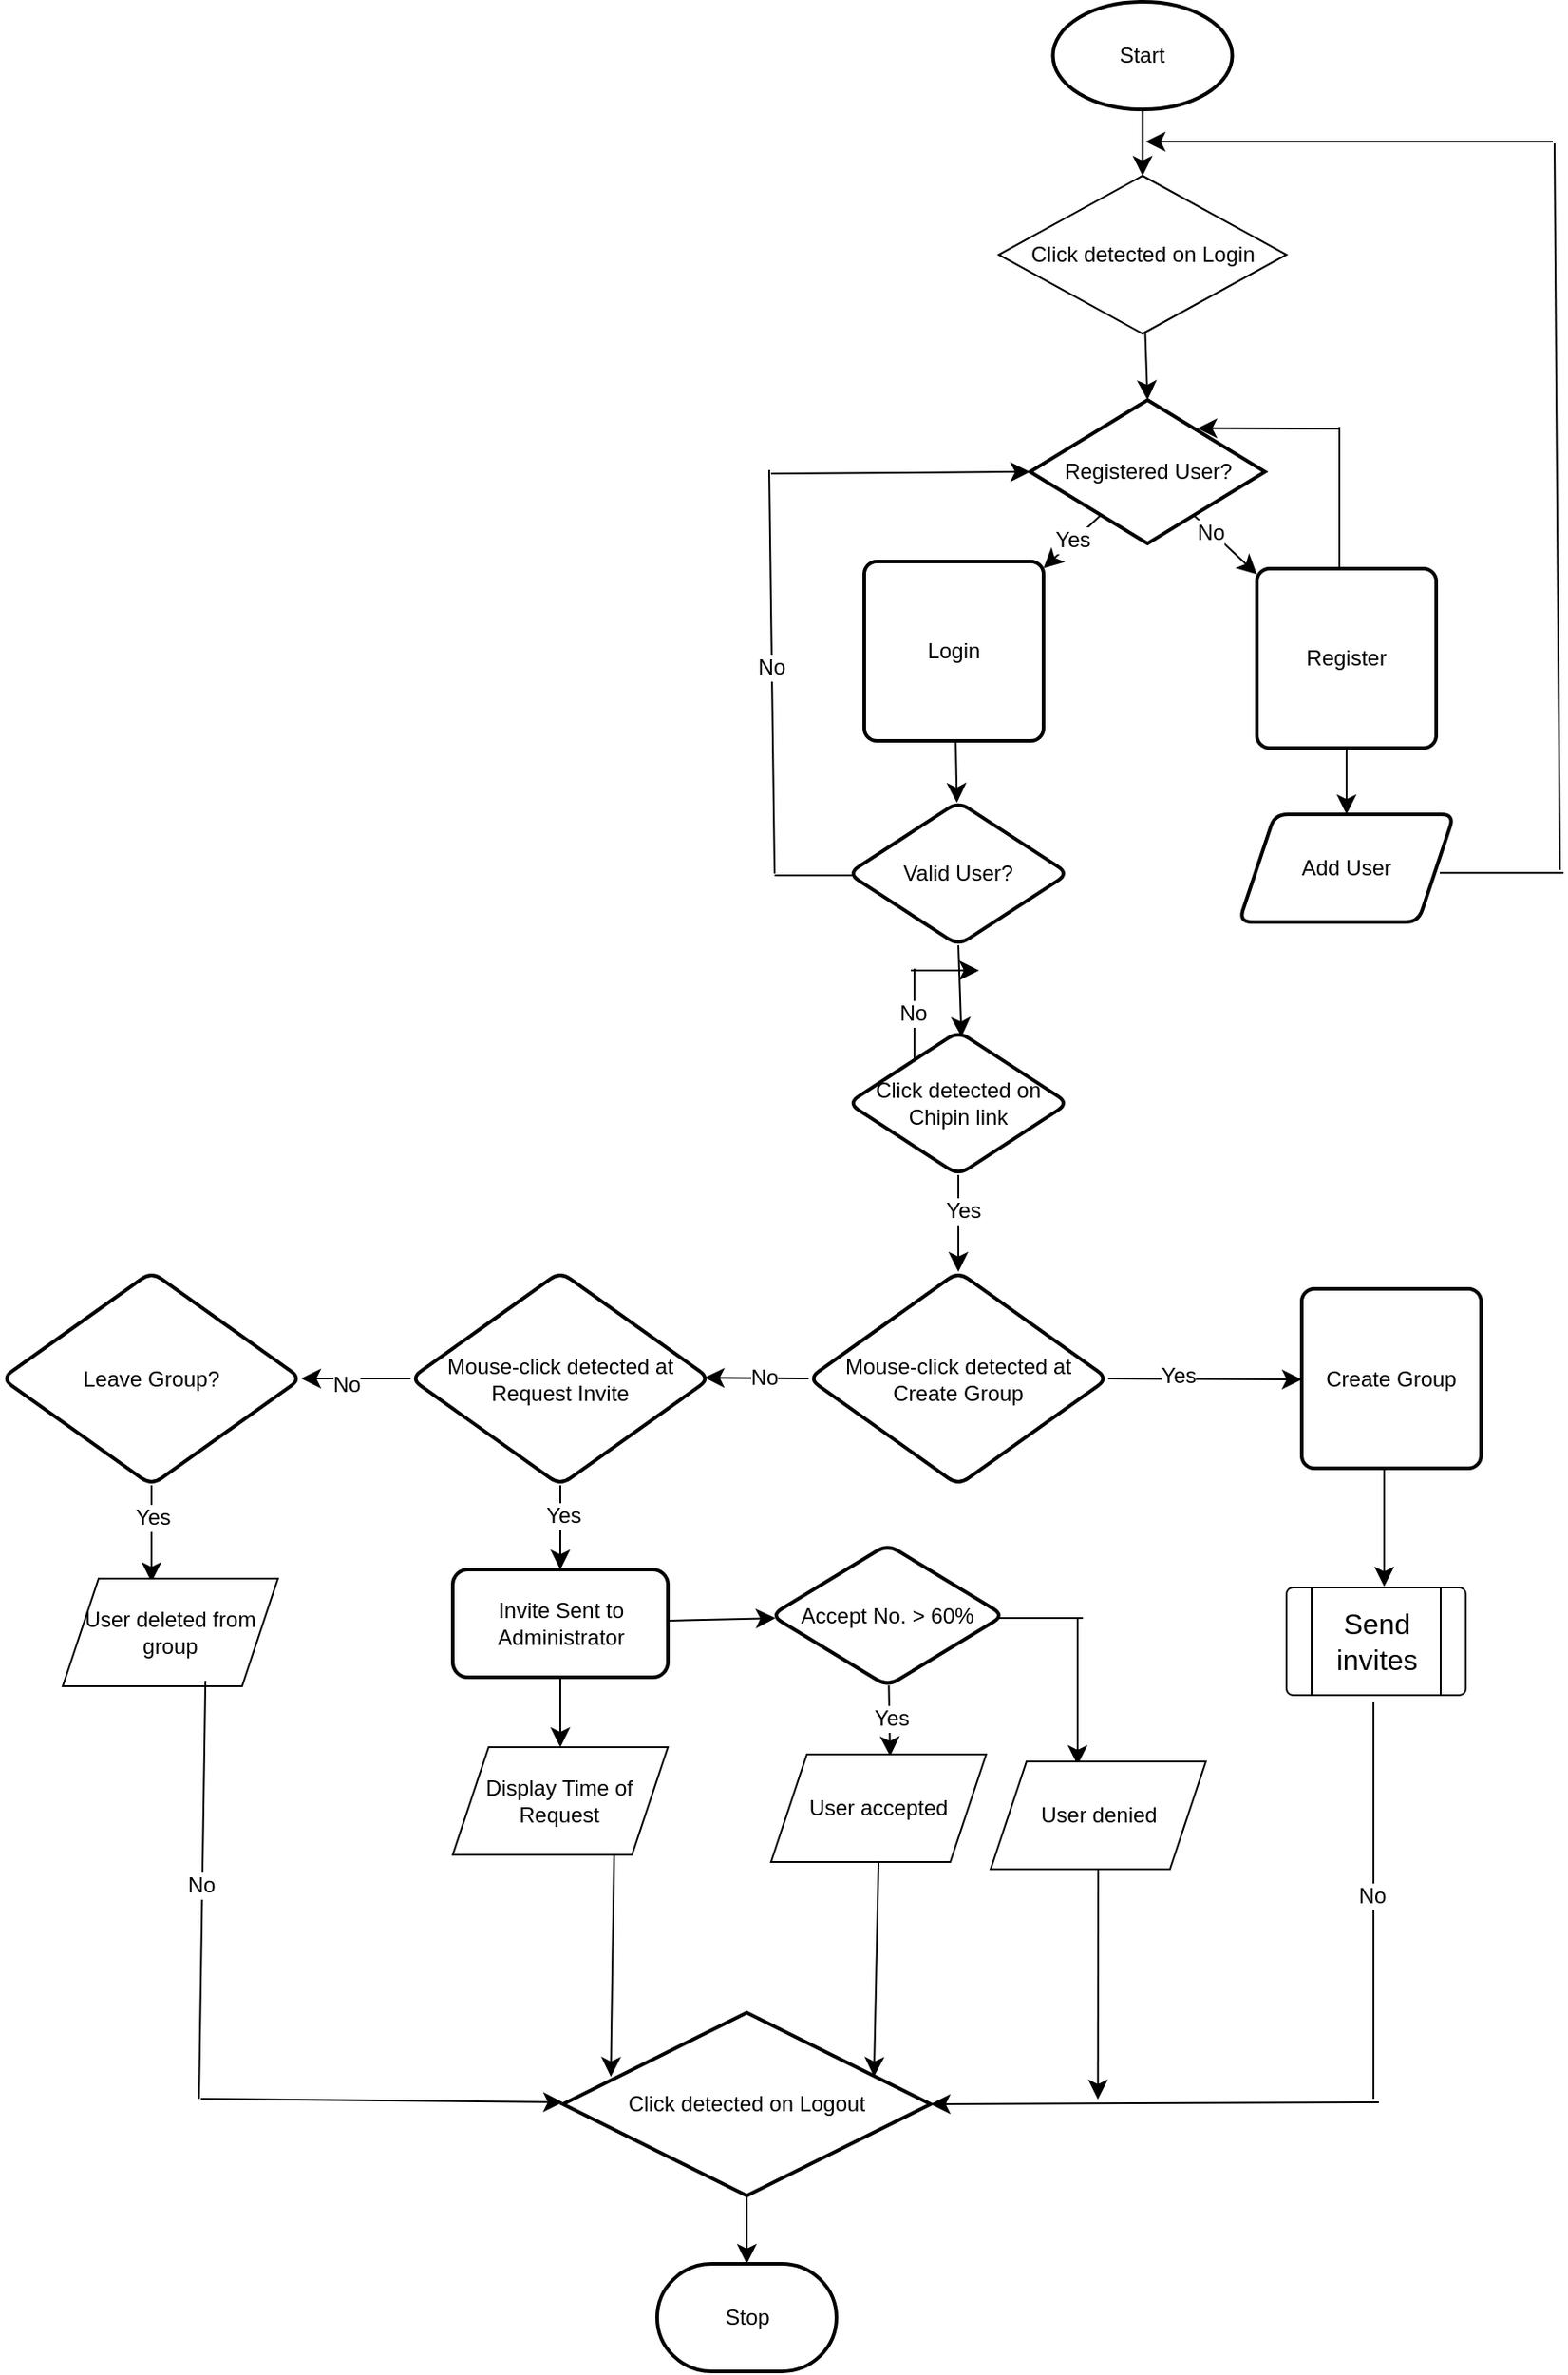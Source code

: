 <mxfile version="24.8.4">
  <diagram name="Page-1" id="xoQY6AT58NSAUzwIIvyx">
    <mxGraphModel dx="2164" dy="1710" grid="0" gridSize="10" guides="1" tooltips="1" connect="1" arrows="1" fold="1" page="0" pageScale="1" pageWidth="827" pageHeight="1169" math="0" shadow="0">
      <root>
        <mxCell id="0" />
        <mxCell id="1" parent="0" />
        <mxCell id="DNIN0D4Mk8S4rCJwx-q6-46" style="edgeStyle=none;curved=1;rounded=0;orthogonalLoop=1;jettySize=auto;html=1;exitX=0.5;exitY=1;exitDx=0;exitDy=0;exitPerimeter=0;fontSize=12;startSize=8;endSize=8;entryX=0.5;entryY=0;entryDx=0;entryDy=0;" edge="1" parent="1" target="DNIN0D4Mk8S4rCJwx-q6-47">
          <mxGeometry relative="1" as="geometry">
            <mxPoint x="131" y="-20" as="targetPoint" />
            <mxPoint x="131.25" y="-93.0" as="sourcePoint" />
          </mxGeometry>
        </mxCell>
        <mxCell id="DNIN0D4Mk8S4rCJwx-q6-9" style="edgeStyle=none;curved=1;rounded=0;orthogonalLoop=1;jettySize=auto;html=1;fontSize=12;startSize=8;endSize=8;" edge="1" parent="1" source="DNIN0D4Mk8S4rCJwx-q6-6" target="DNIN0D4Mk8S4rCJwx-q6-10">
          <mxGeometry relative="1" as="geometry">
            <mxPoint x="14" y="109" as="targetPoint" />
          </mxGeometry>
        </mxCell>
        <mxCell id="DNIN0D4Mk8S4rCJwx-q6-11" value="Yes" style="edgeLabel;html=1;align=center;verticalAlign=middle;resizable=0;points=[];fontSize=12;" vertex="1" connectable="0" parent="DNIN0D4Mk8S4rCJwx-q6-9">
          <mxGeometry x="-0.043" y="-1" relative="1" as="geometry">
            <mxPoint as="offset" />
          </mxGeometry>
        </mxCell>
        <mxCell id="DNIN0D4Mk8S4rCJwx-q6-13" value="" style="edgeStyle=none;curved=1;rounded=0;orthogonalLoop=1;jettySize=auto;html=1;fontSize=12;startSize=8;endSize=8;" edge="1" parent="1" source="DNIN0D4Mk8S4rCJwx-q6-6" target="DNIN0D4Mk8S4rCJwx-q6-16">
          <mxGeometry relative="1" as="geometry">
            <mxPoint x="274" y="109" as="targetPoint" />
          </mxGeometry>
        </mxCell>
        <mxCell id="DNIN0D4Mk8S4rCJwx-q6-22" value="No" style="edgeLabel;html=1;align=center;verticalAlign=middle;resizable=0;points=[];fontSize=12;" vertex="1" connectable="0" parent="DNIN0D4Mk8S4rCJwx-q6-13">
          <mxGeometry x="-0.479" y="-2" relative="1" as="geometry">
            <mxPoint x="1" as="offset" />
          </mxGeometry>
        </mxCell>
        <mxCell id="DNIN0D4Mk8S4rCJwx-q6-6" value="Registered User?" style="rhombus;whiteSpace=wrap;html=1;strokeWidth=2;" vertex="1" parent="1">
          <mxGeometry x="68.5" y="69" width="131" height="80" as="geometry" />
        </mxCell>
        <mxCell id="DNIN0D4Mk8S4rCJwx-q6-19" value="" style="edgeStyle=none;curved=1;rounded=0;orthogonalLoop=1;jettySize=auto;html=1;fontSize=12;startSize=8;endSize=8;" edge="1" parent="1" source="DNIN0D4Mk8S4rCJwx-q6-10" target="DNIN0D4Mk8S4rCJwx-q6-18">
          <mxGeometry relative="1" as="geometry" />
        </mxCell>
        <mxCell id="DNIN0D4Mk8S4rCJwx-q6-10" value="Login" style="rounded=1;whiteSpace=wrap;html=1;absoluteArcSize=1;arcSize=14;strokeWidth=2;" vertex="1" parent="1">
          <mxGeometry x="-24" y="159" width="100" height="100" as="geometry" />
        </mxCell>
        <mxCell id="DNIN0D4Mk8S4rCJwx-q6-51" value="" style="edgeStyle=none;curved=1;rounded=0;orthogonalLoop=1;jettySize=auto;html=1;fontSize=12;startSize=8;endSize=8;" edge="1" parent="1" source="DNIN0D4Mk8S4rCJwx-q6-16" target="DNIN0D4Mk8S4rCJwx-q6-50">
          <mxGeometry relative="1" as="geometry" />
        </mxCell>
        <mxCell id="DNIN0D4Mk8S4rCJwx-q6-16" value="Register" style="rounded=1;whiteSpace=wrap;html=1;absoluteArcSize=1;arcSize=14;strokeWidth=2;" vertex="1" parent="1">
          <mxGeometry x="195" y="163" width="100" height="100" as="geometry" />
        </mxCell>
        <mxCell id="DNIN0D4Mk8S4rCJwx-q6-24" value="" style="endArrow=none;html=1;rounded=0;fontSize=12;startSize=8;endSize=8;curved=1;" edge="1" parent="1">
          <mxGeometry width="50" height="50" relative="1" as="geometry">
            <mxPoint x="-74" y="334" as="sourcePoint" />
            <mxPoint x="-12" y="334" as="targetPoint" />
          </mxGeometry>
        </mxCell>
        <mxCell id="DNIN0D4Mk8S4rCJwx-q6-25" value="" style="endArrow=none;html=1;rounded=0;fontSize=12;startSize=8;endSize=8;curved=1;" edge="1" parent="1">
          <mxGeometry width="50" height="50" relative="1" as="geometry">
            <mxPoint x="-74" y="333" as="sourcePoint" />
            <mxPoint x="-77" y="108" as="targetPoint" />
          </mxGeometry>
        </mxCell>
        <mxCell id="DNIN0D4Mk8S4rCJwx-q6-27" value="No" style="edgeLabel;html=1;align=center;verticalAlign=middle;resizable=0;points=[];fontSize=12;" vertex="1" connectable="0" parent="DNIN0D4Mk8S4rCJwx-q6-25">
          <mxGeometry x="0.022" y="1" relative="1" as="geometry">
            <mxPoint as="offset" />
          </mxGeometry>
        </mxCell>
        <mxCell id="DNIN0D4Mk8S4rCJwx-q6-26" value="" style="endArrow=classic;html=1;rounded=0;fontSize=12;startSize=8;endSize=8;curved=1;entryX=0;entryY=0.5;entryDx=0;entryDy=0;" edge="1" parent="1" target="DNIN0D4Mk8S4rCJwx-q6-6">
          <mxGeometry width="50" height="50" relative="1" as="geometry">
            <mxPoint x="-76" y="110" as="sourcePoint" />
            <mxPoint x="66" y="107" as="targetPoint" />
          </mxGeometry>
        </mxCell>
        <mxCell id="DNIN0D4Mk8S4rCJwx-q6-65" style="edgeStyle=none;curved=1;rounded=0;orthogonalLoop=1;jettySize=auto;html=1;exitX=0.5;exitY=1;exitDx=0;exitDy=0;fontSize=12;startSize=8;endSize=8;" edge="1" parent="1" source="DNIN0D4Mk8S4rCJwx-q6-18">
          <mxGeometry relative="1" as="geometry">
            <mxPoint x="30.231" y="424" as="targetPoint" />
          </mxGeometry>
        </mxCell>
        <mxCell id="DNIN0D4Mk8S4rCJwx-q6-18" value="Valid User?" style="rhombus;whiteSpace=wrap;html=1;rounded=1;arcSize=14;strokeWidth=2;" vertex="1" parent="1">
          <mxGeometry x="-33" y="293" width="123" height="80" as="geometry" />
        </mxCell>
        <mxCell id="DNIN0D4Mk8S4rCJwx-q6-34" style="edgeStyle=none;curved=1;rounded=0;orthogonalLoop=1;jettySize=auto;html=1;exitX=1;exitY=0.5;exitDx=0;exitDy=0;fontSize=12;startSize=8;endSize=8;" edge="1" parent="1" source="DNIN0D4Mk8S4rCJwx-q6-32">
          <mxGeometry relative="1" as="geometry">
            <mxPoint x="220" y="615" as="targetPoint" />
          </mxGeometry>
        </mxCell>
        <mxCell id="DNIN0D4Mk8S4rCJwx-q6-40" value="Yes" style="edgeLabel;html=1;align=center;verticalAlign=middle;resizable=0;points=[];fontSize=12;" vertex="1" connectable="0" parent="DNIN0D4Mk8S4rCJwx-q6-34">
          <mxGeometry x="-0.277" y="2" relative="1" as="geometry">
            <mxPoint as="offset" />
          </mxGeometry>
        </mxCell>
        <mxCell id="DNIN0D4Mk8S4rCJwx-q6-87" style="edgeStyle=none;curved=1;rounded=0;orthogonalLoop=1;jettySize=auto;html=1;exitX=0;exitY=0.5;exitDx=0;exitDy=0;fontSize=12;startSize=8;endSize=8;" edge="1" parent="1" source="DNIN0D4Mk8S4rCJwx-q6-32">
          <mxGeometry relative="1" as="geometry">
            <mxPoint x="-113" y="614" as="targetPoint" />
          </mxGeometry>
        </mxCell>
        <mxCell id="DNIN0D4Mk8S4rCJwx-q6-91" value="No" style="edgeLabel;html=1;align=center;verticalAlign=middle;resizable=0;points=[];fontSize=12;" vertex="1" connectable="0" parent="DNIN0D4Mk8S4rCJwx-q6-87">
          <mxGeometry x="-0.146" y="-1" relative="1" as="geometry">
            <mxPoint as="offset" />
          </mxGeometry>
        </mxCell>
        <mxCell id="DNIN0D4Mk8S4rCJwx-q6-32" value="Mouse-click detected at Create Group" style="rhombus;whiteSpace=wrap;html=1;rounded=1;arcSize=14;strokeWidth=2;" vertex="1" parent="1">
          <mxGeometry x="-55" y="555" width="167" height="119" as="geometry" />
        </mxCell>
        <mxCell id="DNIN0D4Mk8S4rCJwx-q6-36" value="" style="endArrow=none;html=1;rounded=0;fontSize=12;startSize=8;endSize=8;curved=1;" edge="1" parent="1">
          <mxGeometry width="50" height="50" relative="1" as="geometry">
            <mxPoint x="241" y="163" as="sourcePoint" />
            <mxPoint x="241" y="84" as="targetPoint" />
          </mxGeometry>
        </mxCell>
        <mxCell id="DNIN0D4Mk8S4rCJwx-q6-39" value="" style="endArrow=classic;html=1;rounded=0;fontSize=12;startSize=8;endSize=8;curved=1;entryX=0.712;entryY=0.197;entryDx=0;entryDy=0;entryPerimeter=0;" edge="1" parent="1" target="DNIN0D4Mk8S4rCJwx-q6-6">
          <mxGeometry width="50" height="50" relative="1" as="geometry">
            <mxPoint x="241" y="85" as="sourcePoint" />
            <mxPoint x="291" y="35" as="targetPoint" />
          </mxGeometry>
        </mxCell>
        <mxCell id="DNIN0D4Mk8S4rCJwx-q6-49" style="edgeStyle=none;curved=1;rounded=0;orthogonalLoop=1;jettySize=auto;html=1;fontSize=12;startSize=8;endSize=8;entryX=0.5;entryY=0;entryDx=0;entryDy=0;" edge="1" parent="1" source="DNIN0D4Mk8S4rCJwx-q6-47" target="DNIN0D4Mk8S4rCJwx-q6-6">
          <mxGeometry relative="1" as="geometry">
            <mxPoint x="134.0" y="23.043" as="targetPoint" />
          </mxGeometry>
        </mxCell>
        <mxCell id="DNIN0D4Mk8S4rCJwx-q6-47" value="Click detected on Login" style="rhombus;whiteSpace=wrap;html=1;" vertex="1" parent="1">
          <mxGeometry x="51" y="-56" width="160.5" height="88" as="geometry" />
        </mxCell>
        <mxCell id="DNIN0D4Mk8S4rCJwx-q6-50" value="Add User" style="shape=parallelogram;perimeter=parallelogramPerimeter;whiteSpace=wrap;html=1;fixedSize=1;rounded=1;arcSize=14;strokeWidth=2;" vertex="1" parent="1">
          <mxGeometry x="185" y="300" width="120" height="60" as="geometry" />
        </mxCell>
        <mxCell id="DNIN0D4Mk8S4rCJwx-q6-58" value="" style="edgeStyle=none;curved=1;rounded=0;orthogonalLoop=1;jettySize=auto;html=1;fontSize=12;startSize=8;endSize=8;" edge="1" parent="1">
          <mxGeometry relative="1" as="geometry">
            <mxPoint x="266" y="664.5" as="sourcePoint" />
            <mxPoint x="266" y="730.5" as="targetPoint" />
          </mxGeometry>
        </mxCell>
        <mxCell id="DNIN0D4Mk8S4rCJwx-q6-59" value="Create Group" style="rounded=1;whiteSpace=wrap;html=1;absoluteArcSize=1;arcSize=14;strokeWidth=2;" vertex="1" parent="1">
          <mxGeometry x="220" y="564.5" width="100" height="100" as="geometry" />
        </mxCell>
        <mxCell id="DNIN0D4Mk8S4rCJwx-q6-68" style="edgeStyle=none;curved=1;rounded=0;orthogonalLoop=1;jettySize=auto;html=1;entryX=0.5;entryY=0;entryDx=0;entryDy=0;fontSize=12;startSize=8;endSize=8;" edge="1" parent="1" source="DNIN0D4Mk8S4rCJwx-q6-67" target="DNIN0D4Mk8S4rCJwx-q6-32">
          <mxGeometry relative="1" as="geometry" />
        </mxCell>
        <mxCell id="DNIN0D4Mk8S4rCJwx-q6-69" value="Yes" style="edgeLabel;html=1;align=center;verticalAlign=middle;resizable=0;points=[];fontSize=12;" vertex="1" connectable="0" parent="DNIN0D4Mk8S4rCJwx-q6-68">
          <mxGeometry x="-0.267" y="2" relative="1" as="geometry">
            <mxPoint as="offset" />
          </mxGeometry>
        </mxCell>
        <mxCell id="DNIN0D4Mk8S4rCJwx-q6-67" value="Click detected on Chipin link" style="rhombus;whiteSpace=wrap;html=1;rounded=1;arcSize=14;strokeWidth=2;" vertex="1" parent="1">
          <mxGeometry x="-33" y="421" width="123" height="80" as="geometry" />
        </mxCell>
        <mxCell id="DNIN0D4Mk8S4rCJwx-q6-75" value="" style="endArrow=none;html=1;rounded=0;fontSize=12;startSize=8;endSize=8;curved=1;" edge="1" parent="1">
          <mxGeometry width="50" height="50" relative="1" as="geometry">
            <mxPoint x="4" y="437" as="sourcePoint" />
            <mxPoint x="4" y="386" as="targetPoint" />
          </mxGeometry>
        </mxCell>
        <mxCell id="DNIN0D4Mk8S4rCJwx-q6-76" value="No" style="edgeLabel;html=1;align=center;verticalAlign=middle;resizable=0;points=[];fontSize=12;" vertex="1" connectable="0" parent="DNIN0D4Mk8S4rCJwx-q6-75">
          <mxGeometry x="0.022" y="1" relative="1" as="geometry">
            <mxPoint as="offset" />
          </mxGeometry>
        </mxCell>
        <mxCell id="DNIN0D4Mk8S4rCJwx-q6-79" value="" style="endArrow=classic;html=1;rounded=0;fontSize=12;startSize=8;endSize=8;curved=1;" edge="1" parent="1">
          <mxGeometry width="50" height="50" relative="1" as="geometry">
            <mxPoint x="2" y="387" as="sourcePoint" />
            <mxPoint x="40" y="387" as="targetPoint" />
          </mxGeometry>
        </mxCell>
        <mxCell id="DNIN0D4Mk8S4rCJwx-q6-81" value="" style="endArrow=none;html=1;rounded=0;fontSize=12;startSize=8;endSize=8;curved=1;" edge="1" parent="1">
          <mxGeometry width="50" height="50" relative="1" as="geometry">
            <mxPoint x="297" y="332.6" as="sourcePoint" />
            <mxPoint x="366" y="332.6" as="targetPoint" />
          </mxGeometry>
        </mxCell>
        <mxCell id="DNIN0D4Mk8S4rCJwx-q6-83" value="" style="endArrow=none;html=1;rounded=0;fontSize=12;startSize=8;endSize=8;curved=1;" edge="1" parent="1">
          <mxGeometry width="50" height="50" relative="1" as="geometry">
            <mxPoint x="364" y="331" as="sourcePoint" />
            <mxPoint x="361" y="-74" as="targetPoint" />
          </mxGeometry>
        </mxCell>
        <mxCell id="DNIN0D4Mk8S4rCJwx-q6-85" value="" style="endArrow=classic;html=1;rounded=0;fontSize=12;startSize=8;endSize=8;curved=1;entryX=0;entryY=0.5;entryDx=0;entryDy=0;" edge="1" parent="1">
          <mxGeometry width="50" height="50" relative="1" as="geometry">
            <mxPoint x="360" y="-75" as="sourcePoint" />
            <mxPoint x="133" y="-75" as="targetPoint" />
          </mxGeometry>
        </mxCell>
        <mxCell id="DNIN0D4Mk8S4rCJwx-q6-95" value="" style="edgeStyle=none;curved=1;rounded=0;orthogonalLoop=1;jettySize=auto;html=1;fontSize=12;startSize=8;endSize=8;" edge="1" parent="1" source="DNIN0D4Mk8S4rCJwx-q6-93" target="DNIN0D4Mk8S4rCJwx-q6-94">
          <mxGeometry relative="1" as="geometry" />
        </mxCell>
        <mxCell id="DNIN0D4Mk8S4rCJwx-q6-102" value="No" style="edgeLabel;html=1;align=center;verticalAlign=middle;resizable=0;points=[];fontSize=12;" vertex="1" connectable="0" parent="DNIN0D4Mk8S4rCJwx-q6-95">
          <mxGeometry x="0.199" y="3" relative="1" as="geometry">
            <mxPoint as="offset" />
          </mxGeometry>
        </mxCell>
        <mxCell id="DNIN0D4Mk8S4rCJwx-q6-97" value="" style="edgeStyle=none;curved=1;rounded=0;orthogonalLoop=1;jettySize=auto;html=1;fontSize=12;startSize=8;endSize=8;" edge="1" parent="1" source="DNIN0D4Mk8S4rCJwx-q6-93" target="DNIN0D4Mk8S4rCJwx-q6-96">
          <mxGeometry relative="1" as="geometry" />
        </mxCell>
        <mxCell id="DNIN0D4Mk8S4rCJwx-q6-103" value="Yes" style="edgeLabel;html=1;align=center;verticalAlign=middle;resizable=0;points=[];fontSize=12;" vertex="1" connectable="0" parent="DNIN0D4Mk8S4rCJwx-q6-97">
          <mxGeometry x="-0.281" y="1" relative="1" as="geometry">
            <mxPoint as="offset" />
          </mxGeometry>
        </mxCell>
        <mxCell id="DNIN0D4Mk8S4rCJwx-q6-93" value="Mouse-click detected at Request Invite" style="rhombus;whiteSpace=wrap;html=1;rounded=1;arcSize=14;strokeWidth=2;" vertex="1" parent="1">
          <mxGeometry x="-277" y="555" width="167" height="119" as="geometry" />
        </mxCell>
        <mxCell id="DNIN0D4Mk8S4rCJwx-q6-98" style="edgeStyle=none;curved=1;rounded=0;orthogonalLoop=1;jettySize=auto;html=1;fontSize=12;startSize=8;endSize=8;" edge="1" parent="1" source="DNIN0D4Mk8S4rCJwx-q6-94">
          <mxGeometry relative="1" as="geometry">
            <mxPoint x="-421.5" y="727.968" as="targetPoint" />
          </mxGeometry>
        </mxCell>
        <mxCell id="DNIN0D4Mk8S4rCJwx-q6-104" value="Yes" style="edgeLabel;html=1;align=center;verticalAlign=middle;resizable=0;points=[];fontSize=12;" vertex="1" connectable="0" parent="DNIN0D4Mk8S4rCJwx-q6-98">
          <mxGeometry x="-0.333" relative="1" as="geometry">
            <mxPoint as="offset" />
          </mxGeometry>
        </mxCell>
        <mxCell id="DNIN0D4Mk8S4rCJwx-q6-94" value="Leave Group?" style="rhombus;whiteSpace=wrap;html=1;rounded=1;arcSize=14;strokeWidth=2;" vertex="1" parent="1">
          <mxGeometry x="-505" y="555" width="167" height="119" as="geometry" />
        </mxCell>
        <mxCell id="DNIN0D4Mk8S4rCJwx-q6-100" style="edgeStyle=none;curved=1;rounded=0;orthogonalLoop=1;jettySize=auto;html=1;exitX=0.5;exitY=1;exitDx=0;exitDy=0;fontSize=12;startSize=8;endSize=8;" edge="1" parent="1" source="DNIN0D4Mk8S4rCJwx-q6-96" target="DNIN0D4Mk8S4rCJwx-q6-101">
          <mxGeometry relative="1" as="geometry">
            <mxPoint x="-193.833" y="824" as="targetPoint" />
          </mxGeometry>
        </mxCell>
        <mxCell id="DNIN0D4Mk8S4rCJwx-q6-106" value="" style="edgeStyle=none;curved=1;rounded=0;orthogonalLoop=1;jettySize=auto;html=1;fontSize=12;startSize=8;endSize=8;" edge="1" parent="1" source="DNIN0D4Mk8S4rCJwx-q6-96" target="DNIN0D4Mk8S4rCJwx-q6-105">
          <mxGeometry relative="1" as="geometry" />
        </mxCell>
        <mxCell id="DNIN0D4Mk8S4rCJwx-q6-96" value="Invite Sent to Administrator" style="whiteSpace=wrap;html=1;rounded=1;arcSize=14;strokeWidth=2;" vertex="1" parent="1">
          <mxGeometry x="-253.5" y="721" width="120" height="60" as="geometry" />
        </mxCell>
        <mxCell id="DNIN0D4Mk8S4rCJwx-q6-101" value="Display Time of Request" style="shape=parallelogram;perimeter=parallelogramPerimeter;whiteSpace=wrap;html=1;fixedSize=1;" vertex="1" parent="1">
          <mxGeometry x="-253.503" y="820" width="120" height="60" as="geometry" />
        </mxCell>
        <mxCell id="DNIN0D4Mk8S4rCJwx-q6-110" value="" style="edgeStyle=none;curved=1;rounded=0;orthogonalLoop=1;jettySize=auto;html=1;fontSize=12;startSize=8;endSize=8;" edge="1" parent="1" source="DNIN0D4Mk8S4rCJwx-q6-105">
          <mxGeometry relative="1" as="geometry">
            <mxPoint x="-9.553" y="825" as="targetPoint" />
          </mxGeometry>
        </mxCell>
        <mxCell id="DNIN0D4Mk8S4rCJwx-q6-117" value="Yes" style="edgeLabel;html=1;align=center;verticalAlign=middle;resizable=0;points=[];fontSize=12;" vertex="1" connectable="0" parent="DNIN0D4Mk8S4rCJwx-q6-110">
          <mxGeometry x="-0.064" y="1" relative="1" as="geometry">
            <mxPoint as="offset" />
          </mxGeometry>
        </mxCell>
        <mxCell id="DNIN0D4Mk8S4rCJwx-q6-105" value="Accept No. &amp;gt; 60%" style="rhombus;whiteSpace=wrap;html=1;rounded=1;arcSize=14;strokeWidth=2;" vertex="1" parent="1">
          <mxGeometry x="-76" y="707" width="130" height="79" as="geometry" />
        </mxCell>
        <mxCell id="DNIN0D4Mk8S4rCJwx-q6-112" value="" style="endArrow=none;html=1;rounded=0;fontSize=12;startSize=8;endSize=8;curved=1;" edge="1" parent="1">
          <mxGeometry width="50" height="50" relative="1" as="geometry">
            <mxPoint x="51" y="748" as="sourcePoint" />
            <mxPoint x="98" y="748" as="targetPoint" />
          </mxGeometry>
        </mxCell>
        <mxCell id="DNIN0D4Mk8S4rCJwx-q6-115" value="" style="endArrow=classic;html=1;rounded=0;fontSize=12;startSize=8;endSize=8;curved=1;" edge="1" parent="1">
          <mxGeometry width="50" height="50" relative="1" as="geometry">
            <mxPoint x="95" y="748" as="sourcePoint" />
            <mxPoint x="95" y="830" as="targetPoint" />
          </mxGeometry>
        </mxCell>
        <mxCell id="DNIN0D4Mk8S4rCJwx-q6-118" value="User accepted" style="shape=parallelogram;perimeter=parallelogramPerimeter;whiteSpace=wrap;html=1;fixedSize=1;" vertex="1" parent="1">
          <mxGeometry x="-76" y="824" width="120" height="60" as="geometry" />
        </mxCell>
        <mxCell id="DNIN0D4Mk8S4rCJwx-q6-138" style="edgeStyle=none;curved=1;rounded=0;orthogonalLoop=1;jettySize=auto;html=1;exitX=0.5;exitY=1;exitDx=0;exitDy=0;fontSize=12;startSize=8;endSize=8;" edge="1" parent="1" source="DNIN0D4Mk8S4rCJwx-q6-119">
          <mxGeometry relative="1" as="geometry">
            <mxPoint x="106.333" y="1016.333" as="targetPoint" />
          </mxGeometry>
        </mxCell>
        <mxCell id="DNIN0D4Mk8S4rCJwx-q6-119" value="User denied" style="shape=parallelogram;perimeter=parallelogramPerimeter;whiteSpace=wrap;html=1;fixedSize=1;" vertex="1" parent="1">
          <mxGeometry x="46.5" y="828" width="120" height="60" as="geometry" />
        </mxCell>
        <mxCell id="DNIN0D4Mk8S4rCJwx-q6-120" value="User deleted from group" style="shape=parallelogram;perimeter=parallelogramPerimeter;whiteSpace=wrap;html=1;fixedSize=1;" vertex="1" parent="1">
          <mxGeometry x="-471" y="726" width="120" height="60" as="geometry" />
        </mxCell>
        <mxCell id="DNIN0D4Mk8S4rCJwx-q6-122" value="" style="verticalLabelPosition=bottom;verticalAlign=top;html=1;shape=process;whiteSpace=wrap;rounded=1;size=0.14;arcSize=6;" vertex="1" parent="1">
          <mxGeometry x="211.5" y="731" width="100" height="60" as="geometry" />
        </mxCell>
        <mxCell id="DNIN0D4Mk8S4rCJwx-q6-123" value="Send invites" style="text;html=1;align=center;verticalAlign=middle;whiteSpace=wrap;rounded=0;fontSize=16;" vertex="1" parent="1">
          <mxGeometry x="231.5" y="746" width="60" height="30" as="geometry" />
        </mxCell>
        <mxCell id="DNIN0D4Mk8S4rCJwx-q6-126" value="" style="endArrow=none;html=1;rounded=0;fontSize=12;startSize=8;endSize=8;curved=1;entryX=0.663;entryY=0.95;entryDx=0;entryDy=0;entryPerimeter=0;" edge="1" parent="1" target="DNIN0D4Mk8S4rCJwx-q6-120">
          <mxGeometry width="50" height="50" relative="1" as="geometry">
            <mxPoint x="-395" y="1016" as="sourcePoint" />
            <mxPoint x="-398" y="795" as="targetPoint" />
          </mxGeometry>
        </mxCell>
        <mxCell id="DNIN0D4Mk8S4rCJwx-q6-127" value="No" style="edgeLabel;html=1;align=center;verticalAlign=middle;resizable=0;points=[];fontSize=12;" vertex="1" connectable="0" parent="DNIN0D4Mk8S4rCJwx-q6-126">
          <mxGeometry x="0.022" y="1" relative="1" as="geometry">
            <mxPoint as="offset" />
          </mxGeometry>
        </mxCell>
        <mxCell id="DNIN0D4Mk8S4rCJwx-q6-128" value="" style="endArrow=classic;html=1;rounded=0;fontSize=12;startSize=8;endSize=8;curved=1;" edge="1" parent="1" target="DNIN0D4Mk8S4rCJwx-q6-130">
          <mxGeometry width="50" height="50" relative="1" as="geometry">
            <mxPoint x="-394" y="1016" as="sourcePoint" />
            <mxPoint x="-189" y="1016" as="targetPoint" />
          </mxGeometry>
        </mxCell>
        <mxCell id="DNIN0D4Mk8S4rCJwx-q6-140" value="" style="edgeStyle=none;curved=1;rounded=0;orthogonalLoop=1;jettySize=auto;html=1;fontSize=12;startSize=8;endSize=8;" edge="1" parent="1" source="DNIN0D4Mk8S4rCJwx-q6-130" target="DNIN0D4Mk8S4rCJwx-q6-141">
          <mxGeometry relative="1" as="geometry">
            <mxPoint x="-89.5" y="1138" as="targetPoint" />
          </mxGeometry>
        </mxCell>
        <mxCell id="DNIN0D4Mk8S4rCJwx-q6-130" value="Click detected on Logout" style="strokeWidth=2;html=1;shape=mxgraph.flowchart.decision;whiteSpace=wrap;" vertex="1" parent="1">
          <mxGeometry x="-192" y="968" width="205" height="102" as="geometry" />
        </mxCell>
        <mxCell id="DNIN0D4Mk8S4rCJwx-q6-132" value="" style="endArrow=none;html=1;rounded=0;fontSize=12;startSize=8;endSize=8;curved=1;" edge="1" parent="1">
          <mxGeometry width="50" height="50" relative="1" as="geometry">
            <mxPoint x="260" y="1016" as="sourcePoint" />
            <mxPoint x="260" y="795" as="targetPoint" />
          </mxGeometry>
        </mxCell>
        <mxCell id="DNIN0D4Mk8S4rCJwx-q6-133" value="No" style="edgeLabel;html=1;align=center;verticalAlign=middle;resizable=0;points=[];fontSize=12;" vertex="1" connectable="0" parent="DNIN0D4Mk8S4rCJwx-q6-132">
          <mxGeometry x="0.022" y="1" relative="1" as="geometry">
            <mxPoint as="offset" />
          </mxGeometry>
        </mxCell>
        <mxCell id="DNIN0D4Mk8S4rCJwx-q6-134" value="" style="endArrow=classic;html=1;rounded=0;fontSize=12;startSize=8;endSize=8;curved=1;entryX=1;entryY=0.5;entryDx=0;entryDy=0;entryPerimeter=0;" edge="1" parent="1" target="DNIN0D4Mk8S4rCJwx-q6-130">
          <mxGeometry width="50" height="50" relative="1" as="geometry">
            <mxPoint x="263" y="1018" as="sourcePoint" />
            <mxPoint x="-182" y="1027" as="targetPoint" />
          </mxGeometry>
        </mxCell>
        <mxCell id="DNIN0D4Mk8S4rCJwx-q6-136" style="edgeStyle=none;curved=1;rounded=0;orthogonalLoop=1;jettySize=auto;html=1;exitX=0.75;exitY=1;exitDx=0;exitDy=0;entryX=0.13;entryY=0.35;entryDx=0;entryDy=0;entryPerimeter=0;fontSize=12;startSize=8;endSize=8;" edge="1" parent="1" source="DNIN0D4Mk8S4rCJwx-q6-101" target="DNIN0D4Mk8S4rCJwx-q6-130">
          <mxGeometry relative="1" as="geometry" />
        </mxCell>
        <mxCell id="DNIN0D4Mk8S4rCJwx-q6-137" style="edgeStyle=none;curved=1;rounded=0;orthogonalLoop=1;jettySize=auto;html=1;exitX=0.5;exitY=1;exitDx=0;exitDy=0;entryX=0.846;entryY=0.35;entryDx=0;entryDy=0;entryPerimeter=0;fontSize=12;startSize=8;endSize=8;" edge="1" parent="1" source="DNIN0D4Mk8S4rCJwx-q6-118" target="DNIN0D4Mk8S4rCJwx-q6-130">
          <mxGeometry relative="1" as="geometry" />
        </mxCell>
        <mxCell id="DNIN0D4Mk8S4rCJwx-q6-141" value="Stop" style="strokeWidth=2;html=1;shape=mxgraph.flowchart.terminator;whiteSpace=wrap;" vertex="1" parent="1">
          <mxGeometry x="-139.5" y="1108" width="100" height="60" as="geometry" />
        </mxCell>
        <mxCell id="DNIN0D4Mk8S4rCJwx-q6-142" value="Start" style="strokeWidth=2;html=1;shape=mxgraph.flowchart.start_1;whiteSpace=wrap;" vertex="1" parent="1">
          <mxGeometry x="81.25" y="-153" width="100" height="60" as="geometry" />
        </mxCell>
      </root>
    </mxGraphModel>
  </diagram>
</mxfile>
